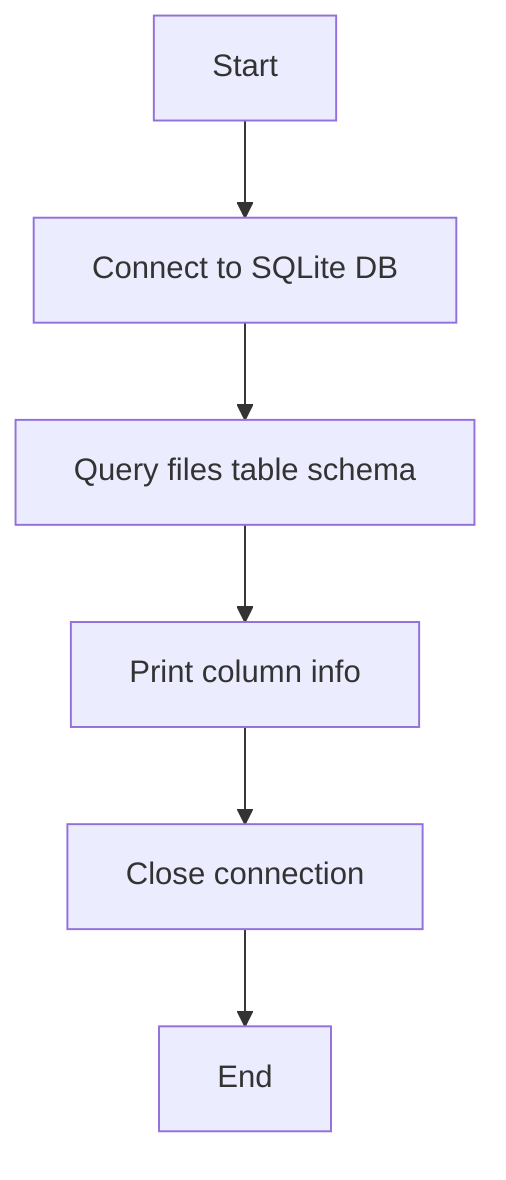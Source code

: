 %% inspect_authdb_files_schema.py - Mermaid Flowchart
flowchart TD
    A[Start] --> B[Connect to SQLite DB]
    B --> C[Query files table schema]
    C --> D[Print column info]
    D --> E[Close connection]
    E --> F[End]
